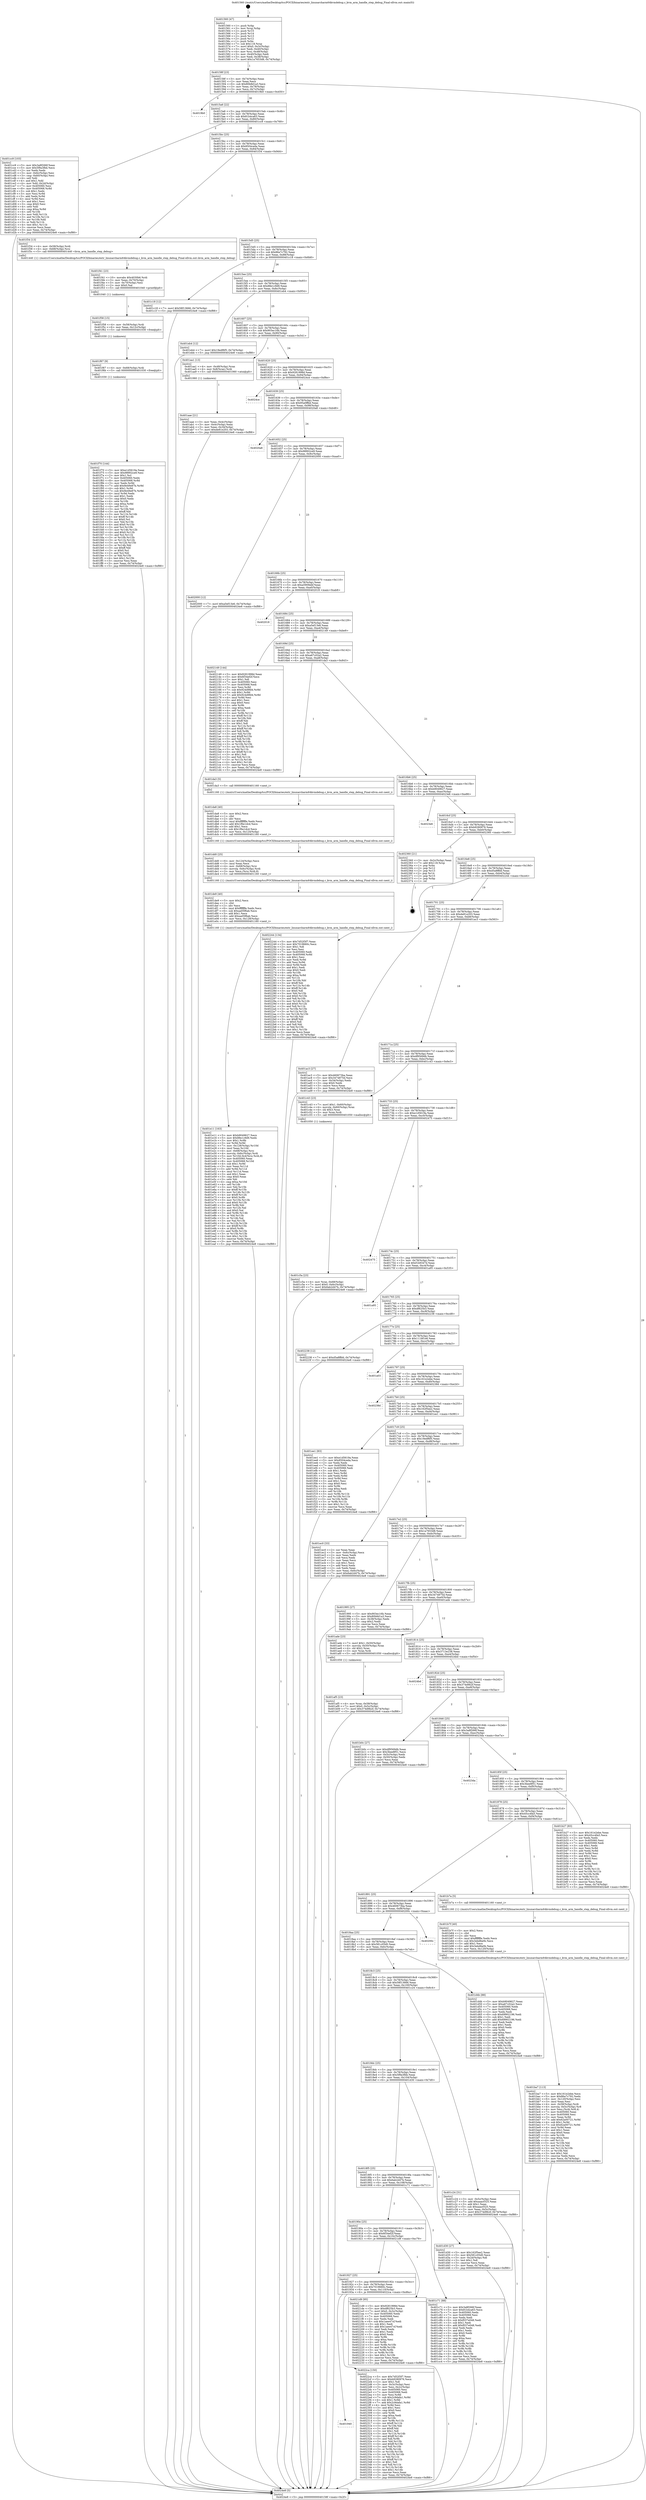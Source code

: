 digraph "0x401560" {
  label = "0x401560 (/mnt/c/Users/mathe/Desktop/tcc/POCII/binaries/extr_linuxarcharm64kvmdebug.c_kvm_arm_handle_step_debug_Final-ollvm.out::main(0))"
  labelloc = "t"
  node[shape=record]

  Entry [label="",width=0.3,height=0.3,shape=circle,fillcolor=black,style=filled]
  "0x40158f" [label="{
     0x40158f [23]\l
     | [instrs]\l
     &nbsp;&nbsp;0x40158f \<+3\>: mov -0x74(%rbp),%eax\l
     &nbsp;&nbsp;0x401592 \<+2\>: mov %eax,%ecx\l
     &nbsp;&nbsp;0x401594 \<+6\>: sub $0x80b8d1a3,%ecx\l
     &nbsp;&nbsp;0x40159a \<+3\>: mov %eax,-0x78(%rbp)\l
     &nbsp;&nbsp;0x40159d \<+3\>: mov %ecx,-0x7c(%rbp)\l
     &nbsp;&nbsp;0x4015a0 \<+6\>: je 00000000004019b0 \<main+0x450\>\l
  }"]
  "0x4019b0" [label="{
     0x4019b0\l
  }", style=dashed]
  "0x4015a6" [label="{
     0x4015a6 [22]\l
     | [instrs]\l
     &nbsp;&nbsp;0x4015a6 \<+5\>: jmp 00000000004015ab \<main+0x4b\>\l
     &nbsp;&nbsp;0x4015ab \<+3\>: mov -0x78(%rbp),%eax\l
     &nbsp;&nbsp;0x4015ae \<+5\>: sub $0x81b4ca63,%eax\l
     &nbsp;&nbsp;0x4015b3 \<+3\>: mov %eax,-0x80(%rbp)\l
     &nbsp;&nbsp;0x4015b6 \<+6\>: je 0000000000401cc9 \<main+0x769\>\l
  }"]
  Exit [label="",width=0.3,height=0.3,shape=circle,fillcolor=black,style=filled,peripheries=2]
  "0x401cc9" [label="{
     0x401cc9 [103]\l
     | [instrs]\l
     &nbsp;&nbsp;0x401cc9 \<+5\>: mov $0x3a8f266f,%eax\l
     &nbsp;&nbsp;0x401cce \<+5\>: mov $0x5f9a3fbb,%ecx\l
     &nbsp;&nbsp;0x401cd3 \<+2\>: xor %edx,%edx\l
     &nbsp;&nbsp;0x401cd5 \<+3\>: mov -0x6c(%rbp),%esi\l
     &nbsp;&nbsp;0x401cd8 \<+3\>: cmp -0x60(%rbp),%esi\l
     &nbsp;&nbsp;0x401cdb \<+4\>: setl %dil\l
     &nbsp;&nbsp;0x401cdf \<+4\>: and $0x1,%dil\l
     &nbsp;&nbsp;0x401ce3 \<+4\>: mov %dil,-0x2d(%rbp)\l
     &nbsp;&nbsp;0x401ce7 \<+7\>: mov 0x405060,%esi\l
     &nbsp;&nbsp;0x401cee \<+8\>: mov 0x405068,%r8d\l
     &nbsp;&nbsp;0x401cf6 \<+3\>: sub $0x1,%edx\l
     &nbsp;&nbsp;0x401cf9 \<+3\>: mov %esi,%r9d\l
     &nbsp;&nbsp;0x401cfc \<+3\>: add %edx,%r9d\l
     &nbsp;&nbsp;0x401cff \<+4\>: imul %r9d,%esi\l
     &nbsp;&nbsp;0x401d03 \<+3\>: and $0x1,%esi\l
     &nbsp;&nbsp;0x401d06 \<+3\>: cmp $0x0,%esi\l
     &nbsp;&nbsp;0x401d09 \<+4\>: sete %dil\l
     &nbsp;&nbsp;0x401d0d \<+4\>: cmp $0xa,%r8d\l
     &nbsp;&nbsp;0x401d11 \<+4\>: setl %r10b\l
     &nbsp;&nbsp;0x401d15 \<+3\>: mov %dil,%r11b\l
     &nbsp;&nbsp;0x401d18 \<+3\>: and %r10b,%r11b\l
     &nbsp;&nbsp;0x401d1b \<+3\>: xor %r10b,%dil\l
     &nbsp;&nbsp;0x401d1e \<+3\>: or %dil,%r11b\l
     &nbsp;&nbsp;0x401d21 \<+4\>: test $0x1,%r11b\l
     &nbsp;&nbsp;0x401d25 \<+3\>: cmovne %ecx,%eax\l
     &nbsp;&nbsp;0x401d28 \<+3\>: mov %eax,-0x74(%rbp)\l
     &nbsp;&nbsp;0x401d2b \<+5\>: jmp 00000000004024e8 \<main+0xf88\>\l
  }"]
  "0x4015bc" [label="{
     0x4015bc [25]\l
     | [instrs]\l
     &nbsp;&nbsp;0x4015bc \<+5\>: jmp 00000000004015c1 \<main+0x61\>\l
     &nbsp;&nbsp;0x4015c1 \<+3\>: mov -0x78(%rbp),%eax\l
     &nbsp;&nbsp;0x4015c4 \<+5\>: sub $0x8504ceda,%eax\l
     &nbsp;&nbsp;0x4015c9 \<+6\>: mov %eax,-0x84(%rbp)\l
     &nbsp;&nbsp;0x4015cf \<+6\>: je 0000000000401f34 \<main+0x9d4\>\l
  }"]
  "0x401940" [label="{
     0x401940\l
  }", style=dashed]
  "0x401f34" [label="{
     0x401f34 [13]\l
     | [instrs]\l
     &nbsp;&nbsp;0x401f34 \<+4\>: mov -0x58(%rbp),%rdi\l
     &nbsp;&nbsp;0x401f38 \<+4\>: mov -0x68(%rbp),%rsi\l
     &nbsp;&nbsp;0x401f3c \<+5\>: call 0000000000401440 \<kvm_arm_handle_step_debug\>\l
     | [calls]\l
     &nbsp;&nbsp;0x401440 \{1\} (/mnt/c/Users/mathe/Desktop/tcc/POCII/binaries/extr_linuxarcharm64kvmdebug.c_kvm_arm_handle_step_debug_Final-ollvm.out::kvm_arm_handle_step_debug)\l
  }"]
  "0x4015d5" [label="{
     0x4015d5 [25]\l
     | [instrs]\l
     &nbsp;&nbsp;0x4015d5 \<+5\>: jmp 00000000004015da \<main+0x7a\>\l
     &nbsp;&nbsp;0x4015da \<+3\>: mov -0x78(%rbp),%eax\l
     &nbsp;&nbsp;0x4015dd \<+5\>: sub $0x86a7c792,%eax\l
     &nbsp;&nbsp;0x4015e2 \<+6\>: mov %eax,-0x88(%rbp)\l
     &nbsp;&nbsp;0x4015e8 \<+6\>: je 0000000000401c18 \<main+0x6b8\>\l
  }"]
  "0x4022ca" [label="{
     0x4022ca [150]\l
     | [instrs]\l
     &nbsp;&nbsp;0x4022ca \<+5\>: mov $0x7d52f3f7,%eax\l
     &nbsp;&nbsp;0x4022cf \<+5\>: mov $0xb9280976,%ecx\l
     &nbsp;&nbsp;0x4022d4 \<+2\>: mov $0x1,%dl\l
     &nbsp;&nbsp;0x4022d6 \<+3\>: mov -0x3c(%rbp),%esi\l
     &nbsp;&nbsp;0x4022d9 \<+3\>: mov %esi,-0x2c(%rbp)\l
     &nbsp;&nbsp;0x4022dc \<+7\>: mov 0x405060,%esi\l
     &nbsp;&nbsp;0x4022e3 \<+7\>: mov 0x405068,%edi\l
     &nbsp;&nbsp;0x4022ea \<+3\>: mov %esi,%r8d\l
     &nbsp;&nbsp;0x4022ed \<+7\>: sub $0x2c9dafa1,%r8d\l
     &nbsp;&nbsp;0x4022f4 \<+4\>: sub $0x1,%r8d\l
     &nbsp;&nbsp;0x4022f8 \<+7\>: add $0x2c9dafa1,%r8d\l
     &nbsp;&nbsp;0x4022ff \<+4\>: imul %r8d,%esi\l
     &nbsp;&nbsp;0x402303 \<+3\>: and $0x1,%esi\l
     &nbsp;&nbsp;0x402306 \<+3\>: cmp $0x0,%esi\l
     &nbsp;&nbsp;0x402309 \<+4\>: sete %r9b\l
     &nbsp;&nbsp;0x40230d \<+3\>: cmp $0xa,%edi\l
     &nbsp;&nbsp;0x402310 \<+4\>: setl %r10b\l
     &nbsp;&nbsp;0x402314 \<+3\>: mov %r9b,%r11b\l
     &nbsp;&nbsp;0x402317 \<+4\>: xor $0xff,%r11b\l
     &nbsp;&nbsp;0x40231b \<+3\>: mov %r10b,%bl\l
     &nbsp;&nbsp;0x40231e \<+3\>: xor $0xff,%bl\l
     &nbsp;&nbsp;0x402321 \<+3\>: xor $0x1,%dl\l
     &nbsp;&nbsp;0x402324 \<+3\>: mov %r11b,%r14b\l
     &nbsp;&nbsp;0x402327 \<+4\>: and $0xff,%r14b\l
     &nbsp;&nbsp;0x40232b \<+3\>: and %dl,%r9b\l
     &nbsp;&nbsp;0x40232e \<+3\>: mov %bl,%r15b\l
     &nbsp;&nbsp;0x402331 \<+4\>: and $0xff,%r15b\l
     &nbsp;&nbsp;0x402335 \<+3\>: and %dl,%r10b\l
     &nbsp;&nbsp;0x402338 \<+3\>: or %r9b,%r14b\l
     &nbsp;&nbsp;0x40233b \<+3\>: or %r10b,%r15b\l
     &nbsp;&nbsp;0x40233e \<+3\>: xor %r15b,%r14b\l
     &nbsp;&nbsp;0x402341 \<+3\>: or %bl,%r11b\l
     &nbsp;&nbsp;0x402344 \<+4\>: xor $0xff,%r11b\l
     &nbsp;&nbsp;0x402348 \<+3\>: or $0x1,%dl\l
     &nbsp;&nbsp;0x40234b \<+3\>: and %dl,%r11b\l
     &nbsp;&nbsp;0x40234e \<+3\>: or %r11b,%r14b\l
     &nbsp;&nbsp;0x402351 \<+4\>: test $0x1,%r14b\l
     &nbsp;&nbsp;0x402355 \<+3\>: cmovne %ecx,%eax\l
     &nbsp;&nbsp;0x402358 \<+3\>: mov %eax,-0x74(%rbp)\l
     &nbsp;&nbsp;0x40235b \<+5\>: jmp 00000000004024e8 \<main+0xf88\>\l
  }"]
  "0x401c18" [label="{
     0x401c18 [12]\l
     | [instrs]\l
     &nbsp;&nbsp;0x401c18 \<+7\>: movl $0x58f13666,-0x74(%rbp)\l
     &nbsp;&nbsp;0x401c1f \<+5\>: jmp 00000000004024e8 \<main+0xf88\>\l
  }"]
  "0x4015ee" [label="{
     0x4015ee [25]\l
     | [instrs]\l
     &nbsp;&nbsp;0x4015ee \<+5\>: jmp 00000000004015f3 \<main+0x93\>\l
     &nbsp;&nbsp;0x4015f3 \<+3\>: mov -0x78(%rbp),%eax\l
     &nbsp;&nbsp;0x4015f6 \<+5\>: sub $0x88e1c9d9,%eax\l
     &nbsp;&nbsp;0x4015fb \<+6\>: mov %eax,-0x8c(%rbp)\l
     &nbsp;&nbsp;0x401601 \<+6\>: je 0000000000401eb4 \<main+0x954\>\l
  }"]
  "0x401927" [label="{
     0x401927 [25]\l
     | [instrs]\l
     &nbsp;&nbsp;0x401927 \<+5\>: jmp 000000000040192c \<main+0x3cc\>\l
     &nbsp;&nbsp;0x40192c \<+3\>: mov -0x78(%rbp),%eax\l
     &nbsp;&nbsp;0x40192f \<+5\>: sub $0x7019660c,%eax\l
     &nbsp;&nbsp;0x401934 \<+6\>: mov %eax,-0x110(%rbp)\l
     &nbsp;&nbsp;0x40193a \<+6\>: je 00000000004022ca \<main+0xd6a\>\l
  }"]
  "0x401eb4" [label="{
     0x401eb4 [12]\l
     | [instrs]\l
     &nbsp;&nbsp;0x401eb4 \<+7\>: movl $0x19edf6f5,-0x74(%rbp)\l
     &nbsp;&nbsp;0x401ebb \<+5\>: jmp 00000000004024e8 \<main+0xf88\>\l
  }"]
  "0x401607" [label="{
     0x401607 [25]\l
     | [instrs]\l
     &nbsp;&nbsp;0x401607 \<+5\>: jmp 000000000040160c \<main+0xac\>\l
     &nbsp;&nbsp;0x40160c \<+3\>: mov -0x78(%rbp),%eax\l
     &nbsp;&nbsp;0x40160f \<+5\>: sub $0x903ec16b,%eax\l
     &nbsp;&nbsp;0x401614 \<+6\>: mov %eax,-0x90(%rbp)\l
     &nbsp;&nbsp;0x40161a \<+6\>: je 0000000000401aa1 \<main+0x541\>\l
  }"]
  "0x4021d9" [label="{
     0x4021d9 [95]\l
     | [instrs]\l
     &nbsp;&nbsp;0x4021d9 \<+5\>: mov $0x9281998d,%eax\l
     &nbsp;&nbsp;0x4021de \<+5\>: mov $0xdf625b3,%ecx\l
     &nbsp;&nbsp;0x4021e3 \<+7\>: movl $0x0,-0x3c(%rbp)\l
     &nbsp;&nbsp;0x4021ea \<+7\>: mov 0x405060,%edx\l
     &nbsp;&nbsp;0x4021f1 \<+7\>: mov 0x405068,%esi\l
     &nbsp;&nbsp;0x4021f8 \<+2\>: mov %edx,%edi\l
     &nbsp;&nbsp;0x4021fa \<+6\>: sub $0x1aee47cf,%edi\l
     &nbsp;&nbsp;0x402200 \<+3\>: sub $0x1,%edi\l
     &nbsp;&nbsp;0x402203 \<+6\>: add $0x1aee47cf,%edi\l
     &nbsp;&nbsp;0x402209 \<+3\>: imul %edi,%edx\l
     &nbsp;&nbsp;0x40220c \<+3\>: and $0x1,%edx\l
     &nbsp;&nbsp;0x40220f \<+3\>: cmp $0x0,%edx\l
     &nbsp;&nbsp;0x402212 \<+4\>: sete %r8b\l
     &nbsp;&nbsp;0x402216 \<+3\>: cmp $0xa,%esi\l
     &nbsp;&nbsp;0x402219 \<+4\>: setl %r9b\l
     &nbsp;&nbsp;0x40221d \<+3\>: mov %r8b,%r10b\l
     &nbsp;&nbsp;0x402220 \<+3\>: and %r9b,%r10b\l
     &nbsp;&nbsp;0x402223 \<+3\>: xor %r9b,%r8b\l
     &nbsp;&nbsp;0x402226 \<+3\>: or %r8b,%r10b\l
     &nbsp;&nbsp;0x402229 \<+4\>: test $0x1,%r10b\l
     &nbsp;&nbsp;0x40222d \<+3\>: cmovne %ecx,%eax\l
     &nbsp;&nbsp;0x402230 \<+3\>: mov %eax,-0x74(%rbp)\l
     &nbsp;&nbsp;0x402233 \<+5\>: jmp 00000000004024e8 \<main+0xf88\>\l
  }"]
  "0x401aa1" [label="{
     0x401aa1 [13]\l
     | [instrs]\l
     &nbsp;&nbsp;0x401aa1 \<+4\>: mov -0x48(%rbp),%rax\l
     &nbsp;&nbsp;0x401aa5 \<+4\>: mov 0x8(%rax),%rdi\l
     &nbsp;&nbsp;0x401aa9 \<+5\>: call 0000000000401060 \<atoi@plt\>\l
     | [calls]\l
     &nbsp;&nbsp;0x401060 \{1\} (unknown)\l
  }"]
  "0x401620" [label="{
     0x401620 [25]\l
     | [instrs]\l
     &nbsp;&nbsp;0x401620 \<+5\>: jmp 0000000000401625 \<main+0xc5\>\l
     &nbsp;&nbsp;0x401625 \<+3\>: mov -0x78(%rbp),%eax\l
     &nbsp;&nbsp;0x401628 \<+5\>: sub $0x9281998d,%eax\l
     &nbsp;&nbsp;0x40162d \<+6\>: mov %eax,-0x94(%rbp)\l
     &nbsp;&nbsp;0x401633 \<+6\>: je 00000000004024ce \<main+0xf6e\>\l
  }"]
  "0x401f70" [label="{
     0x401f70 [144]\l
     | [instrs]\l
     &nbsp;&nbsp;0x401f70 \<+5\>: mov $0xe1d5619a,%eax\l
     &nbsp;&nbsp;0x401f75 \<+5\>: mov $0x98902ce9,%esi\l
     &nbsp;&nbsp;0x401f7a \<+2\>: mov $0x1,%cl\l
     &nbsp;&nbsp;0x401f7c \<+7\>: mov 0x405060,%edx\l
     &nbsp;&nbsp;0x401f83 \<+8\>: mov 0x405068,%r8d\l
     &nbsp;&nbsp;0x401f8b \<+3\>: mov %edx,%r9d\l
     &nbsp;&nbsp;0x401f8e \<+7\>: add $0x9e49e87b,%r9d\l
     &nbsp;&nbsp;0x401f95 \<+4\>: sub $0x1,%r9d\l
     &nbsp;&nbsp;0x401f99 \<+7\>: sub $0x9e49e87b,%r9d\l
     &nbsp;&nbsp;0x401fa0 \<+4\>: imul %r9d,%edx\l
     &nbsp;&nbsp;0x401fa4 \<+3\>: and $0x1,%edx\l
     &nbsp;&nbsp;0x401fa7 \<+3\>: cmp $0x0,%edx\l
     &nbsp;&nbsp;0x401faa \<+4\>: sete %r10b\l
     &nbsp;&nbsp;0x401fae \<+4\>: cmp $0xa,%r8d\l
     &nbsp;&nbsp;0x401fb2 \<+4\>: setl %r11b\l
     &nbsp;&nbsp;0x401fb6 \<+3\>: mov %r10b,%bl\l
     &nbsp;&nbsp;0x401fb9 \<+3\>: xor $0xff,%bl\l
     &nbsp;&nbsp;0x401fbc \<+3\>: mov %r11b,%r14b\l
     &nbsp;&nbsp;0x401fbf \<+4\>: xor $0xff,%r14b\l
     &nbsp;&nbsp;0x401fc3 \<+3\>: xor $0x0,%cl\l
     &nbsp;&nbsp;0x401fc6 \<+3\>: mov %bl,%r15b\l
     &nbsp;&nbsp;0x401fc9 \<+4\>: and $0x0,%r15b\l
     &nbsp;&nbsp;0x401fcd \<+3\>: and %cl,%r10b\l
     &nbsp;&nbsp;0x401fd0 \<+3\>: mov %r14b,%r12b\l
     &nbsp;&nbsp;0x401fd3 \<+4\>: and $0x0,%r12b\l
     &nbsp;&nbsp;0x401fd7 \<+3\>: and %cl,%r11b\l
     &nbsp;&nbsp;0x401fda \<+3\>: or %r10b,%r15b\l
     &nbsp;&nbsp;0x401fdd \<+3\>: or %r11b,%r12b\l
     &nbsp;&nbsp;0x401fe0 \<+3\>: xor %r12b,%r15b\l
     &nbsp;&nbsp;0x401fe3 \<+3\>: or %r14b,%bl\l
     &nbsp;&nbsp;0x401fe6 \<+3\>: xor $0xff,%bl\l
     &nbsp;&nbsp;0x401fe9 \<+3\>: or $0x0,%cl\l
     &nbsp;&nbsp;0x401fec \<+2\>: and %cl,%bl\l
     &nbsp;&nbsp;0x401fee \<+3\>: or %bl,%r15b\l
     &nbsp;&nbsp;0x401ff1 \<+4\>: test $0x1,%r15b\l
     &nbsp;&nbsp;0x401ff5 \<+3\>: cmovne %esi,%eax\l
     &nbsp;&nbsp;0x401ff8 \<+3\>: mov %eax,-0x74(%rbp)\l
     &nbsp;&nbsp;0x401ffb \<+5\>: jmp 00000000004024e8 \<main+0xf88\>\l
  }"]
  "0x4024ce" [label="{
     0x4024ce\l
  }", style=dashed]
  "0x401639" [label="{
     0x401639 [25]\l
     | [instrs]\l
     &nbsp;&nbsp;0x401639 \<+5\>: jmp 000000000040163e \<main+0xde\>\l
     &nbsp;&nbsp;0x40163e \<+3\>: mov -0x78(%rbp),%eax\l
     &nbsp;&nbsp;0x401641 \<+5\>: sub $0x95a0ffbd,%eax\l
     &nbsp;&nbsp;0x401646 \<+6\>: mov %eax,-0x98(%rbp)\l
     &nbsp;&nbsp;0x40164c \<+6\>: je 00000000004020a8 \<main+0xb48\>\l
  }"]
  "0x401f67" [label="{
     0x401f67 [9]\l
     | [instrs]\l
     &nbsp;&nbsp;0x401f67 \<+4\>: mov -0x68(%rbp),%rdi\l
     &nbsp;&nbsp;0x401f6b \<+5\>: call 0000000000401030 \<free@plt\>\l
     | [calls]\l
     &nbsp;&nbsp;0x401030 \{1\} (unknown)\l
  }"]
  "0x4020a8" [label="{
     0x4020a8\l
  }", style=dashed]
  "0x401652" [label="{
     0x401652 [25]\l
     | [instrs]\l
     &nbsp;&nbsp;0x401652 \<+5\>: jmp 0000000000401657 \<main+0xf7\>\l
     &nbsp;&nbsp;0x401657 \<+3\>: mov -0x78(%rbp),%eax\l
     &nbsp;&nbsp;0x40165a \<+5\>: sub $0x98902ce9,%eax\l
     &nbsp;&nbsp;0x40165f \<+6\>: mov %eax,-0x9c(%rbp)\l
     &nbsp;&nbsp;0x401665 \<+6\>: je 0000000000402000 \<main+0xaa0\>\l
  }"]
  "0x401f58" [label="{
     0x401f58 [15]\l
     | [instrs]\l
     &nbsp;&nbsp;0x401f58 \<+4\>: mov -0x58(%rbp),%rdi\l
     &nbsp;&nbsp;0x401f5c \<+6\>: mov %eax,-0x12c(%rbp)\l
     &nbsp;&nbsp;0x401f62 \<+5\>: call 0000000000401030 \<free@plt\>\l
     | [calls]\l
     &nbsp;&nbsp;0x401030 \{1\} (unknown)\l
  }"]
  "0x402000" [label="{
     0x402000 [12]\l
     | [instrs]\l
     &nbsp;&nbsp;0x402000 \<+7\>: movl $0xa5ef13e6,-0x74(%rbp)\l
     &nbsp;&nbsp;0x402007 \<+5\>: jmp 00000000004024e8 \<main+0xf88\>\l
  }"]
  "0x40166b" [label="{
     0x40166b [25]\l
     | [instrs]\l
     &nbsp;&nbsp;0x40166b \<+5\>: jmp 0000000000401670 \<main+0x110\>\l
     &nbsp;&nbsp;0x401670 \<+3\>: mov -0x78(%rbp),%eax\l
     &nbsp;&nbsp;0x401673 \<+5\>: sub $0xa5909ebf,%eax\l
     &nbsp;&nbsp;0x401678 \<+6\>: mov %eax,-0xa0(%rbp)\l
     &nbsp;&nbsp;0x40167e \<+6\>: je 0000000000402018 \<main+0xab8\>\l
  }"]
  "0x401f41" [label="{
     0x401f41 [23]\l
     | [instrs]\l
     &nbsp;&nbsp;0x401f41 \<+10\>: movabs $0x4030b6,%rdi\l
     &nbsp;&nbsp;0x401f4b \<+3\>: mov %eax,-0x70(%rbp)\l
     &nbsp;&nbsp;0x401f4e \<+3\>: mov -0x70(%rbp),%esi\l
     &nbsp;&nbsp;0x401f51 \<+2\>: mov $0x0,%al\l
     &nbsp;&nbsp;0x401f53 \<+5\>: call 0000000000401040 \<printf@plt\>\l
     | [calls]\l
     &nbsp;&nbsp;0x401040 \{1\} (unknown)\l
  }"]
  "0x402018" [label="{
     0x402018\l
  }", style=dashed]
  "0x401684" [label="{
     0x401684 [25]\l
     | [instrs]\l
     &nbsp;&nbsp;0x401684 \<+5\>: jmp 0000000000401689 \<main+0x129\>\l
     &nbsp;&nbsp;0x401689 \<+3\>: mov -0x78(%rbp),%eax\l
     &nbsp;&nbsp;0x40168c \<+5\>: sub $0xa5ef13e6,%eax\l
     &nbsp;&nbsp;0x401691 \<+6\>: mov %eax,-0xa4(%rbp)\l
     &nbsp;&nbsp;0x401697 \<+6\>: je 0000000000402149 \<main+0xbe9\>\l
  }"]
  "0x401e11" [label="{
     0x401e11 [163]\l
     | [instrs]\l
     &nbsp;&nbsp;0x401e11 \<+5\>: mov $0xb9049627,%ecx\l
     &nbsp;&nbsp;0x401e16 \<+5\>: mov $0x88e1c9d9,%edx\l
     &nbsp;&nbsp;0x401e1b \<+3\>: mov $0x1,%r8b\l
     &nbsp;&nbsp;0x401e1e \<+3\>: xor %r9d,%r9d\l
     &nbsp;&nbsp;0x401e21 \<+7\>: mov -0x128(%rbp),%r10d\l
     &nbsp;&nbsp;0x401e28 \<+4\>: imul %eax,%r10d\l
     &nbsp;&nbsp;0x401e2c \<+4\>: mov -0x68(%rbp),%rsi\l
     &nbsp;&nbsp;0x401e30 \<+4\>: movslq -0x6c(%rbp),%rdi\l
     &nbsp;&nbsp;0x401e34 \<+5\>: mov %r10d,0x4(%rsi,%rdi,8)\l
     &nbsp;&nbsp;0x401e39 \<+7\>: mov 0x405060,%eax\l
     &nbsp;&nbsp;0x401e40 \<+8\>: mov 0x405068,%r10d\l
     &nbsp;&nbsp;0x401e48 \<+4\>: sub $0x1,%r9d\l
     &nbsp;&nbsp;0x401e4c \<+3\>: mov %eax,%r11d\l
     &nbsp;&nbsp;0x401e4f \<+3\>: add %r9d,%r11d\l
     &nbsp;&nbsp;0x401e52 \<+4\>: imul %r11d,%eax\l
     &nbsp;&nbsp;0x401e56 \<+3\>: and $0x1,%eax\l
     &nbsp;&nbsp;0x401e59 \<+3\>: cmp $0x0,%eax\l
     &nbsp;&nbsp;0x401e5c \<+3\>: sete %bl\l
     &nbsp;&nbsp;0x401e5f \<+4\>: cmp $0xa,%r10d\l
     &nbsp;&nbsp;0x401e63 \<+4\>: setl %r14b\l
     &nbsp;&nbsp;0x401e67 \<+3\>: mov %bl,%r15b\l
     &nbsp;&nbsp;0x401e6a \<+4\>: xor $0xff,%r15b\l
     &nbsp;&nbsp;0x401e6e \<+3\>: mov %r14b,%r12b\l
     &nbsp;&nbsp;0x401e71 \<+4\>: xor $0xff,%r12b\l
     &nbsp;&nbsp;0x401e75 \<+4\>: xor $0x0,%r8b\l
     &nbsp;&nbsp;0x401e79 \<+3\>: mov %r15b,%r13b\l
     &nbsp;&nbsp;0x401e7c \<+4\>: and $0x0,%r13b\l
     &nbsp;&nbsp;0x401e80 \<+3\>: and %r8b,%bl\l
     &nbsp;&nbsp;0x401e83 \<+3\>: mov %r12b,%al\l
     &nbsp;&nbsp;0x401e86 \<+2\>: and $0x0,%al\l
     &nbsp;&nbsp;0x401e88 \<+3\>: and %r8b,%r14b\l
     &nbsp;&nbsp;0x401e8b \<+3\>: or %bl,%r13b\l
     &nbsp;&nbsp;0x401e8e \<+3\>: or %r14b,%al\l
     &nbsp;&nbsp;0x401e91 \<+3\>: xor %al,%r13b\l
     &nbsp;&nbsp;0x401e94 \<+3\>: or %r12b,%r15b\l
     &nbsp;&nbsp;0x401e97 \<+4\>: xor $0xff,%r15b\l
     &nbsp;&nbsp;0x401e9b \<+4\>: or $0x0,%r8b\l
     &nbsp;&nbsp;0x401e9f \<+3\>: and %r8b,%r15b\l
     &nbsp;&nbsp;0x401ea2 \<+3\>: or %r15b,%r13b\l
     &nbsp;&nbsp;0x401ea5 \<+4\>: test $0x1,%r13b\l
     &nbsp;&nbsp;0x401ea9 \<+3\>: cmovne %edx,%ecx\l
     &nbsp;&nbsp;0x401eac \<+3\>: mov %ecx,-0x74(%rbp)\l
     &nbsp;&nbsp;0x401eaf \<+5\>: jmp 00000000004024e8 \<main+0xf88\>\l
  }"]
  "0x402149" [label="{
     0x402149 [144]\l
     | [instrs]\l
     &nbsp;&nbsp;0x402149 \<+5\>: mov $0x9281998d,%eax\l
     &nbsp;&nbsp;0x40214e \<+5\>: mov $0x6f34ef2f,%ecx\l
     &nbsp;&nbsp;0x402153 \<+2\>: mov $0x1,%dl\l
     &nbsp;&nbsp;0x402155 \<+7\>: mov 0x405060,%esi\l
     &nbsp;&nbsp;0x40215c \<+7\>: mov 0x405068,%edi\l
     &nbsp;&nbsp;0x402163 \<+3\>: mov %esi,%r8d\l
     &nbsp;&nbsp;0x402166 \<+7\>: sub $0x924d9fd4,%r8d\l
     &nbsp;&nbsp;0x40216d \<+4\>: sub $0x1,%r8d\l
     &nbsp;&nbsp;0x402171 \<+7\>: add $0x924d9fd4,%r8d\l
     &nbsp;&nbsp;0x402178 \<+4\>: imul %r8d,%esi\l
     &nbsp;&nbsp;0x40217c \<+3\>: and $0x1,%esi\l
     &nbsp;&nbsp;0x40217f \<+3\>: cmp $0x0,%esi\l
     &nbsp;&nbsp;0x402182 \<+4\>: sete %r9b\l
     &nbsp;&nbsp;0x402186 \<+3\>: cmp $0xa,%edi\l
     &nbsp;&nbsp;0x402189 \<+4\>: setl %r10b\l
     &nbsp;&nbsp;0x40218d \<+3\>: mov %r9b,%r11b\l
     &nbsp;&nbsp;0x402190 \<+4\>: xor $0xff,%r11b\l
     &nbsp;&nbsp;0x402194 \<+3\>: mov %r10b,%bl\l
     &nbsp;&nbsp;0x402197 \<+3\>: xor $0xff,%bl\l
     &nbsp;&nbsp;0x40219a \<+3\>: xor $0x1,%dl\l
     &nbsp;&nbsp;0x40219d \<+3\>: mov %r11b,%r14b\l
     &nbsp;&nbsp;0x4021a0 \<+4\>: and $0xff,%r14b\l
     &nbsp;&nbsp;0x4021a4 \<+3\>: and %dl,%r9b\l
     &nbsp;&nbsp;0x4021a7 \<+3\>: mov %bl,%r15b\l
     &nbsp;&nbsp;0x4021aa \<+4\>: and $0xff,%r15b\l
     &nbsp;&nbsp;0x4021ae \<+3\>: and %dl,%r10b\l
     &nbsp;&nbsp;0x4021b1 \<+3\>: or %r9b,%r14b\l
     &nbsp;&nbsp;0x4021b4 \<+3\>: or %r10b,%r15b\l
     &nbsp;&nbsp;0x4021b7 \<+3\>: xor %r15b,%r14b\l
     &nbsp;&nbsp;0x4021ba \<+3\>: or %bl,%r11b\l
     &nbsp;&nbsp;0x4021bd \<+4\>: xor $0xff,%r11b\l
     &nbsp;&nbsp;0x4021c1 \<+3\>: or $0x1,%dl\l
     &nbsp;&nbsp;0x4021c4 \<+3\>: and %dl,%r11b\l
     &nbsp;&nbsp;0x4021c7 \<+3\>: or %r11b,%r14b\l
     &nbsp;&nbsp;0x4021ca \<+4\>: test $0x1,%r14b\l
     &nbsp;&nbsp;0x4021ce \<+3\>: cmovne %ecx,%eax\l
     &nbsp;&nbsp;0x4021d1 \<+3\>: mov %eax,-0x74(%rbp)\l
     &nbsp;&nbsp;0x4021d4 \<+5\>: jmp 00000000004024e8 \<main+0xf88\>\l
  }"]
  "0x40169d" [label="{
     0x40169d [25]\l
     | [instrs]\l
     &nbsp;&nbsp;0x40169d \<+5\>: jmp 00000000004016a2 \<main+0x142\>\l
     &nbsp;&nbsp;0x4016a2 \<+3\>: mov -0x78(%rbp),%eax\l
     &nbsp;&nbsp;0x4016a5 \<+5\>: sub $0xa67c02a2,%eax\l
     &nbsp;&nbsp;0x4016aa \<+6\>: mov %eax,-0xa8(%rbp)\l
     &nbsp;&nbsp;0x4016b0 \<+6\>: je 0000000000401da3 \<main+0x843\>\l
  }"]
  "0x401de9" [label="{
     0x401de9 [40]\l
     | [instrs]\l
     &nbsp;&nbsp;0x401de9 \<+5\>: mov $0x2,%ecx\l
     &nbsp;&nbsp;0x401dee \<+1\>: cltd\l
     &nbsp;&nbsp;0x401def \<+2\>: idiv %ecx\l
     &nbsp;&nbsp;0x401df1 \<+6\>: imul $0xfffffffe,%edx,%ecx\l
     &nbsp;&nbsp;0x401df7 \<+6\>: sub $0xaa05f6ab,%ecx\l
     &nbsp;&nbsp;0x401dfd \<+3\>: add $0x1,%ecx\l
     &nbsp;&nbsp;0x401e00 \<+6\>: add $0xaa05f6ab,%ecx\l
     &nbsp;&nbsp;0x401e06 \<+6\>: mov %ecx,-0x128(%rbp)\l
     &nbsp;&nbsp;0x401e0c \<+5\>: call 0000000000401160 \<next_i\>\l
     | [calls]\l
     &nbsp;&nbsp;0x401160 \{1\} (/mnt/c/Users/mathe/Desktop/tcc/POCII/binaries/extr_linuxarcharm64kvmdebug.c_kvm_arm_handle_step_debug_Final-ollvm.out::next_i)\l
  }"]
  "0x401da3" [label="{
     0x401da3 [5]\l
     | [instrs]\l
     &nbsp;&nbsp;0x401da3 \<+5\>: call 0000000000401160 \<next_i\>\l
     | [calls]\l
     &nbsp;&nbsp;0x401160 \{1\} (/mnt/c/Users/mathe/Desktop/tcc/POCII/binaries/extr_linuxarcharm64kvmdebug.c_kvm_arm_handle_step_debug_Final-ollvm.out::next_i)\l
  }"]
  "0x4016b6" [label="{
     0x4016b6 [25]\l
     | [instrs]\l
     &nbsp;&nbsp;0x4016b6 \<+5\>: jmp 00000000004016bb \<main+0x15b\>\l
     &nbsp;&nbsp;0x4016bb \<+3\>: mov -0x78(%rbp),%eax\l
     &nbsp;&nbsp;0x4016be \<+5\>: sub $0xb9049627,%eax\l
     &nbsp;&nbsp;0x4016c3 \<+6\>: mov %eax,-0xac(%rbp)\l
     &nbsp;&nbsp;0x4016c9 \<+6\>: je 00000000004023e6 \<main+0xe86\>\l
  }"]
  "0x401dd0" [label="{
     0x401dd0 [25]\l
     | [instrs]\l
     &nbsp;&nbsp;0x401dd0 \<+6\>: mov -0x124(%rbp),%ecx\l
     &nbsp;&nbsp;0x401dd6 \<+3\>: imul %eax,%ecx\l
     &nbsp;&nbsp;0x401dd9 \<+4\>: mov -0x68(%rbp),%rsi\l
     &nbsp;&nbsp;0x401ddd \<+4\>: movslq -0x6c(%rbp),%rdi\l
     &nbsp;&nbsp;0x401de1 \<+3\>: mov %ecx,(%rsi,%rdi,8)\l
     &nbsp;&nbsp;0x401de4 \<+5\>: call 0000000000401160 \<next_i\>\l
     | [calls]\l
     &nbsp;&nbsp;0x401160 \{1\} (/mnt/c/Users/mathe/Desktop/tcc/POCII/binaries/extr_linuxarcharm64kvmdebug.c_kvm_arm_handle_step_debug_Final-ollvm.out::next_i)\l
  }"]
  "0x4023e6" [label="{
     0x4023e6\l
  }", style=dashed]
  "0x4016cf" [label="{
     0x4016cf [25]\l
     | [instrs]\l
     &nbsp;&nbsp;0x4016cf \<+5\>: jmp 00000000004016d4 \<main+0x174\>\l
     &nbsp;&nbsp;0x4016d4 \<+3\>: mov -0x78(%rbp),%eax\l
     &nbsp;&nbsp;0x4016d7 \<+5\>: sub $0xb9280976,%eax\l
     &nbsp;&nbsp;0x4016dc \<+6\>: mov %eax,-0xb0(%rbp)\l
     &nbsp;&nbsp;0x4016e2 \<+6\>: je 0000000000402360 \<main+0xe00\>\l
  }"]
  "0x401da8" [label="{
     0x401da8 [40]\l
     | [instrs]\l
     &nbsp;&nbsp;0x401da8 \<+5\>: mov $0x2,%ecx\l
     &nbsp;&nbsp;0x401dad \<+1\>: cltd\l
     &nbsp;&nbsp;0x401dae \<+2\>: idiv %ecx\l
     &nbsp;&nbsp;0x401db0 \<+6\>: imul $0xfffffffe,%edx,%ecx\l
     &nbsp;&nbsp;0x401db6 \<+6\>: add $0x1f6e1dcd,%ecx\l
     &nbsp;&nbsp;0x401dbc \<+3\>: add $0x1,%ecx\l
     &nbsp;&nbsp;0x401dbf \<+6\>: sub $0x1f6e1dcd,%ecx\l
     &nbsp;&nbsp;0x401dc5 \<+6\>: mov %ecx,-0x124(%rbp)\l
     &nbsp;&nbsp;0x401dcb \<+5\>: call 0000000000401160 \<next_i\>\l
     | [calls]\l
     &nbsp;&nbsp;0x401160 \{1\} (/mnt/c/Users/mathe/Desktop/tcc/POCII/binaries/extr_linuxarcharm64kvmdebug.c_kvm_arm_handle_step_debug_Final-ollvm.out::next_i)\l
  }"]
  "0x402360" [label="{
     0x402360 [21]\l
     | [instrs]\l
     &nbsp;&nbsp;0x402360 \<+3\>: mov -0x2c(%rbp),%eax\l
     &nbsp;&nbsp;0x402363 \<+7\>: add $0x118,%rsp\l
     &nbsp;&nbsp;0x40236a \<+1\>: pop %rbx\l
     &nbsp;&nbsp;0x40236b \<+2\>: pop %r12\l
     &nbsp;&nbsp;0x40236d \<+2\>: pop %r13\l
     &nbsp;&nbsp;0x40236f \<+2\>: pop %r14\l
     &nbsp;&nbsp;0x402371 \<+2\>: pop %r15\l
     &nbsp;&nbsp;0x402373 \<+1\>: pop %rbp\l
     &nbsp;&nbsp;0x402374 \<+1\>: ret\l
  }"]
  "0x4016e8" [label="{
     0x4016e8 [25]\l
     | [instrs]\l
     &nbsp;&nbsp;0x4016e8 \<+5\>: jmp 00000000004016ed \<main+0x18d\>\l
     &nbsp;&nbsp;0x4016ed \<+3\>: mov -0x78(%rbp),%eax\l
     &nbsp;&nbsp;0x4016f0 \<+5\>: sub $0xd5a8ffdd,%eax\l
     &nbsp;&nbsp;0x4016f5 \<+6\>: mov %eax,-0xb4(%rbp)\l
     &nbsp;&nbsp;0x4016fb \<+6\>: je 0000000000402244 \<main+0xce4\>\l
  }"]
  "0x40190e" [label="{
     0x40190e [25]\l
     | [instrs]\l
     &nbsp;&nbsp;0x40190e \<+5\>: jmp 0000000000401913 \<main+0x3b3\>\l
     &nbsp;&nbsp;0x401913 \<+3\>: mov -0x78(%rbp),%eax\l
     &nbsp;&nbsp;0x401916 \<+5\>: sub $0x6f34ef2f,%eax\l
     &nbsp;&nbsp;0x40191b \<+6\>: mov %eax,-0x10c(%rbp)\l
     &nbsp;&nbsp;0x401921 \<+6\>: je 00000000004021d9 \<main+0xc79\>\l
  }"]
  "0x402244" [label="{
     0x402244 [134]\l
     | [instrs]\l
     &nbsp;&nbsp;0x402244 \<+5\>: mov $0x7d52f3f7,%eax\l
     &nbsp;&nbsp;0x402249 \<+5\>: mov $0x7019660c,%ecx\l
     &nbsp;&nbsp;0x40224e \<+2\>: mov $0x1,%dl\l
     &nbsp;&nbsp;0x402250 \<+2\>: xor %esi,%esi\l
     &nbsp;&nbsp;0x402252 \<+7\>: mov 0x405060,%edi\l
     &nbsp;&nbsp;0x402259 \<+8\>: mov 0x405068,%r8d\l
     &nbsp;&nbsp;0x402261 \<+3\>: sub $0x1,%esi\l
     &nbsp;&nbsp;0x402264 \<+3\>: mov %edi,%r9d\l
     &nbsp;&nbsp;0x402267 \<+3\>: add %esi,%r9d\l
     &nbsp;&nbsp;0x40226a \<+4\>: imul %r9d,%edi\l
     &nbsp;&nbsp;0x40226e \<+3\>: and $0x1,%edi\l
     &nbsp;&nbsp;0x402271 \<+3\>: cmp $0x0,%edi\l
     &nbsp;&nbsp;0x402274 \<+4\>: sete %r10b\l
     &nbsp;&nbsp;0x402278 \<+4\>: cmp $0xa,%r8d\l
     &nbsp;&nbsp;0x40227c \<+4\>: setl %r11b\l
     &nbsp;&nbsp;0x402280 \<+3\>: mov %r10b,%bl\l
     &nbsp;&nbsp;0x402283 \<+3\>: xor $0xff,%bl\l
     &nbsp;&nbsp;0x402286 \<+3\>: mov %r11b,%r14b\l
     &nbsp;&nbsp;0x402289 \<+4\>: xor $0xff,%r14b\l
     &nbsp;&nbsp;0x40228d \<+3\>: xor $0x0,%dl\l
     &nbsp;&nbsp;0x402290 \<+3\>: mov %bl,%r15b\l
     &nbsp;&nbsp;0x402293 \<+4\>: and $0x0,%r15b\l
     &nbsp;&nbsp;0x402297 \<+3\>: and %dl,%r10b\l
     &nbsp;&nbsp;0x40229a \<+3\>: mov %r14b,%r12b\l
     &nbsp;&nbsp;0x40229d \<+4\>: and $0x0,%r12b\l
     &nbsp;&nbsp;0x4022a1 \<+3\>: and %dl,%r11b\l
     &nbsp;&nbsp;0x4022a4 \<+3\>: or %r10b,%r15b\l
     &nbsp;&nbsp;0x4022a7 \<+3\>: or %r11b,%r12b\l
     &nbsp;&nbsp;0x4022aa \<+3\>: xor %r12b,%r15b\l
     &nbsp;&nbsp;0x4022ad \<+3\>: or %r14b,%bl\l
     &nbsp;&nbsp;0x4022b0 \<+3\>: xor $0xff,%bl\l
     &nbsp;&nbsp;0x4022b3 \<+3\>: or $0x0,%dl\l
     &nbsp;&nbsp;0x4022b6 \<+2\>: and %dl,%bl\l
     &nbsp;&nbsp;0x4022b8 \<+3\>: or %bl,%r15b\l
     &nbsp;&nbsp;0x4022bb \<+4\>: test $0x1,%r15b\l
     &nbsp;&nbsp;0x4022bf \<+3\>: cmovne %ecx,%eax\l
     &nbsp;&nbsp;0x4022c2 \<+3\>: mov %eax,-0x74(%rbp)\l
     &nbsp;&nbsp;0x4022c5 \<+5\>: jmp 00000000004024e8 \<main+0xf88\>\l
  }"]
  "0x401701" [label="{
     0x401701 [25]\l
     | [instrs]\l
     &nbsp;&nbsp;0x401701 \<+5\>: jmp 0000000000401706 \<main+0x1a6\>\l
     &nbsp;&nbsp;0x401706 \<+3\>: mov -0x78(%rbp),%eax\l
     &nbsp;&nbsp;0x401709 \<+5\>: sub $0xde81e203,%eax\l
     &nbsp;&nbsp;0x40170e \<+6\>: mov %eax,-0xb8(%rbp)\l
     &nbsp;&nbsp;0x401714 \<+6\>: je 0000000000401ac3 \<main+0x563\>\l
  }"]
  "0x401c71" [label="{
     0x401c71 [88]\l
     | [instrs]\l
     &nbsp;&nbsp;0x401c71 \<+5\>: mov $0x3a8f266f,%eax\l
     &nbsp;&nbsp;0x401c76 \<+5\>: mov $0x81b4ca63,%ecx\l
     &nbsp;&nbsp;0x401c7b \<+7\>: mov 0x405060,%edx\l
     &nbsp;&nbsp;0x401c82 \<+7\>: mov 0x405068,%esi\l
     &nbsp;&nbsp;0x401c89 \<+2\>: mov %edx,%edi\l
     &nbsp;&nbsp;0x401c8b \<+6\>: sub $0xf037e048,%edi\l
     &nbsp;&nbsp;0x401c91 \<+3\>: sub $0x1,%edi\l
     &nbsp;&nbsp;0x401c94 \<+6\>: add $0xf037e048,%edi\l
     &nbsp;&nbsp;0x401c9a \<+3\>: imul %edi,%edx\l
     &nbsp;&nbsp;0x401c9d \<+3\>: and $0x1,%edx\l
     &nbsp;&nbsp;0x401ca0 \<+3\>: cmp $0x0,%edx\l
     &nbsp;&nbsp;0x401ca3 \<+4\>: sete %r8b\l
     &nbsp;&nbsp;0x401ca7 \<+3\>: cmp $0xa,%esi\l
     &nbsp;&nbsp;0x401caa \<+4\>: setl %r9b\l
     &nbsp;&nbsp;0x401cae \<+3\>: mov %r8b,%r10b\l
     &nbsp;&nbsp;0x401cb1 \<+3\>: and %r9b,%r10b\l
     &nbsp;&nbsp;0x401cb4 \<+3\>: xor %r9b,%r8b\l
     &nbsp;&nbsp;0x401cb7 \<+3\>: or %r8b,%r10b\l
     &nbsp;&nbsp;0x401cba \<+4\>: test $0x1,%r10b\l
     &nbsp;&nbsp;0x401cbe \<+3\>: cmovne %ecx,%eax\l
     &nbsp;&nbsp;0x401cc1 \<+3\>: mov %eax,-0x74(%rbp)\l
     &nbsp;&nbsp;0x401cc4 \<+5\>: jmp 00000000004024e8 \<main+0xf88\>\l
  }"]
  "0x401ac3" [label="{
     0x401ac3 [27]\l
     | [instrs]\l
     &nbsp;&nbsp;0x401ac3 \<+5\>: mov $0x460673ba,%eax\l
     &nbsp;&nbsp;0x401ac8 \<+5\>: mov $0x3474875d,%ecx\l
     &nbsp;&nbsp;0x401acd \<+3\>: mov -0x34(%rbp),%edx\l
     &nbsp;&nbsp;0x401ad0 \<+3\>: cmp $0x0,%edx\l
     &nbsp;&nbsp;0x401ad3 \<+3\>: cmove %ecx,%eax\l
     &nbsp;&nbsp;0x401ad6 \<+3\>: mov %eax,-0x74(%rbp)\l
     &nbsp;&nbsp;0x401ad9 \<+5\>: jmp 00000000004024e8 \<main+0xf88\>\l
  }"]
  "0x40171a" [label="{
     0x40171a [25]\l
     | [instrs]\l
     &nbsp;&nbsp;0x40171a \<+5\>: jmp 000000000040171f \<main+0x1bf\>\l
     &nbsp;&nbsp;0x40171f \<+3\>: mov -0x78(%rbp),%eax\l
     &nbsp;&nbsp;0x401722 \<+5\>: sub $0xdf9569db,%eax\l
     &nbsp;&nbsp;0x401727 \<+6\>: mov %eax,-0xbc(%rbp)\l
     &nbsp;&nbsp;0x40172d \<+6\>: je 0000000000401c43 \<main+0x6e3\>\l
  }"]
  "0x4018f5" [label="{
     0x4018f5 [25]\l
     | [instrs]\l
     &nbsp;&nbsp;0x4018f5 \<+5\>: jmp 00000000004018fa \<main+0x39a\>\l
     &nbsp;&nbsp;0x4018fa \<+3\>: mov -0x78(%rbp),%eax\l
     &nbsp;&nbsp;0x4018fd \<+5\>: sub $0x6ab2d47b,%eax\l
     &nbsp;&nbsp;0x401902 \<+6\>: mov %eax,-0x108(%rbp)\l
     &nbsp;&nbsp;0x401908 \<+6\>: je 0000000000401c71 \<main+0x711\>\l
  }"]
  "0x401c43" [label="{
     0x401c43 [23]\l
     | [instrs]\l
     &nbsp;&nbsp;0x401c43 \<+7\>: movl $0x1,-0x60(%rbp)\l
     &nbsp;&nbsp;0x401c4a \<+4\>: movslq -0x60(%rbp),%rax\l
     &nbsp;&nbsp;0x401c4e \<+4\>: shl $0x3,%rax\l
     &nbsp;&nbsp;0x401c52 \<+3\>: mov %rax,%rdi\l
     &nbsp;&nbsp;0x401c55 \<+5\>: call 0000000000401050 \<malloc@plt\>\l
     | [calls]\l
     &nbsp;&nbsp;0x401050 \{1\} (unknown)\l
  }"]
  "0x401733" [label="{
     0x401733 [25]\l
     | [instrs]\l
     &nbsp;&nbsp;0x401733 \<+5\>: jmp 0000000000401738 \<main+0x1d8\>\l
     &nbsp;&nbsp;0x401738 \<+3\>: mov -0x78(%rbp),%eax\l
     &nbsp;&nbsp;0x40173b \<+5\>: sub $0xe1d5619a,%eax\l
     &nbsp;&nbsp;0x401740 \<+6\>: mov %eax,-0xc0(%rbp)\l
     &nbsp;&nbsp;0x401746 \<+6\>: je 0000000000402475 \<main+0xf15\>\l
  }"]
  "0x401d30" [label="{
     0x401d30 [27]\l
     | [instrs]\l
     &nbsp;&nbsp;0x401d30 \<+5\>: mov $0x162f5ee2,%eax\l
     &nbsp;&nbsp;0x401d35 \<+5\>: mov $0x581c05d0,%ecx\l
     &nbsp;&nbsp;0x401d3a \<+3\>: mov -0x2d(%rbp),%dl\l
     &nbsp;&nbsp;0x401d3d \<+3\>: test $0x1,%dl\l
     &nbsp;&nbsp;0x401d40 \<+3\>: cmovne %ecx,%eax\l
     &nbsp;&nbsp;0x401d43 \<+3\>: mov %eax,-0x74(%rbp)\l
     &nbsp;&nbsp;0x401d46 \<+5\>: jmp 00000000004024e8 \<main+0xf88\>\l
  }"]
  "0x402475" [label="{
     0x402475\l
  }", style=dashed]
  "0x40174c" [label="{
     0x40174c [25]\l
     | [instrs]\l
     &nbsp;&nbsp;0x40174c \<+5\>: jmp 0000000000401751 \<main+0x1f1\>\l
     &nbsp;&nbsp;0x401751 \<+3\>: mov -0x78(%rbp),%eax\l
     &nbsp;&nbsp;0x401754 \<+5\>: sub $0xf1b9347d,%eax\l
     &nbsp;&nbsp;0x401759 \<+6\>: mov %eax,-0xc4(%rbp)\l
     &nbsp;&nbsp;0x40175f \<+6\>: je 0000000000401a95 \<main+0x535\>\l
  }"]
  "0x401c5a" [label="{
     0x401c5a [23]\l
     | [instrs]\l
     &nbsp;&nbsp;0x401c5a \<+4\>: mov %rax,-0x68(%rbp)\l
     &nbsp;&nbsp;0x401c5e \<+7\>: movl $0x0,-0x6c(%rbp)\l
     &nbsp;&nbsp;0x401c65 \<+7\>: movl $0x6ab2d47b,-0x74(%rbp)\l
     &nbsp;&nbsp;0x401c6c \<+5\>: jmp 00000000004024e8 \<main+0xf88\>\l
  }"]
  "0x401a95" [label="{
     0x401a95\l
  }", style=dashed]
  "0x401765" [label="{
     0x401765 [25]\l
     | [instrs]\l
     &nbsp;&nbsp;0x401765 \<+5\>: jmp 000000000040176a \<main+0x20a\>\l
     &nbsp;&nbsp;0x40176a \<+3\>: mov -0x78(%rbp),%eax\l
     &nbsp;&nbsp;0x40176d \<+5\>: sub $0xdf625b3,%eax\l
     &nbsp;&nbsp;0x401772 \<+6\>: mov %eax,-0xc8(%rbp)\l
     &nbsp;&nbsp;0x401778 \<+6\>: je 0000000000402238 \<main+0xcd8\>\l
  }"]
  "0x4018dc" [label="{
     0x4018dc [25]\l
     | [instrs]\l
     &nbsp;&nbsp;0x4018dc \<+5\>: jmp 00000000004018e1 \<main+0x381\>\l
     &nbsp;&nbsp;0x4018e1 \<+3\>: mov -0x78(%rbp),%eax\l
     &nbsp;&nbsp;0x4018e4 \<+5\>: sub $0x5f9a3fbb,%eax\l
     &nbsp;&nbsp;0x4018e9 \<+6\>: mov %eax,-0x104(%rbp)\l
     &nbsp;&nbsp;0x4018ef \<+6\>: je 0000000000401d30 \<main+0x7d0\>\l
  }"]
  "0x402238" [label="{
     0x402238 [12]\l
     | [instrs]\l
     &nbsp;&nbsp;0x402238 \<+7\>: movl $0xd5a8ffdd,-0x74(%rbp)\l
     &nbsp;&nbsp;0x40223f \<+5\>: jmp 00000000004024e8 \<main+0xf88\>\l
  }"]
  "0x40177e" [label="{
     0x40177e [25]\l
     | [instrs]\l
     &nbsp;&nbsp;0x40177e \<+5\>: jmp 0000000000401783 \<main+0x223\>\l
     &nbsp;&nbsp;0x401783 \<+3\>: mov -0x78(%rbp),%eax\l
     &nbsp;&nbsp;0x401786 \<+5\>: sub $0x1118f1e6,%eax\l
     &nbsp;&nbsp;0x40178b \<+6\>: mov %eax,-0xcc(%rbp)\l
     &nbsp;&nbsp;0x401791 \<+6\>: je 0000000000401a03 \<main+0x4a3\>\l
  }"]
  "0x401c24" [label="{
     0x401c24 [31]\l
     | [instrs]\l
     &nbsp;&nbsp;0x401c24 \<+3\>: mov -0x5c(%rbp),%eax\l
     &nbsp;&nbsp;0x401c27 \<+5\>: add $0xaaacf325,%eax\l
     &nbsp;&nbsp;0x401c2c \<+3\>: add $0x1,%eax\l
     &nbsp;&nbsp;0x401c2f \<+5\>: sub $0xaaacf325,%eax\l
     &nbsp;&nbsp;0x401c34 \<+3\>: mov %eax,-0x5c(%rbp)\l
     &nbsp;&nbsp;0x401c37 \<+7\>: movl $0x374d9b2f,-0x74(%rbp)\l
     &nbsp;&nbsp;0x401c3e \<+5\>: jmp 00000000004024e8 \<main+0xf88\>\l
  }"]
  "0x401a03" [label="{
     0x401a03\l
  }", style=dashed]
  "0x401797" [label="{
     0x401797 [25]\l
     | [instrs]\l
     &nbsp;&nbsp;0x401797 \<+5\>: jmp 000000000040179c \<main+0x23c\>\l
     &nbsp;&nbsp;0x40179c \<+3\>: mov -0x78(%rbp),%eax\l
     &nbsp;&nbsp;0x40179f \<+5\>: sub $0x161e2ebe,%eax\l
     &nbsp;&nbsp;0x4017a4 \<+6\>: mov %eax,-0xd0(%rbp)\l
     &nbsp;&nbsp;0x4017aa \<+6\>: je 000000000040238d \<main+0xe2d\>\l
  }"]
  "0x4018c3" [label="{
     0x4018c3 [25]\l
     | [instrs]\l
     &nbsp;&nbsp;0x4018c3 \<+5\>: jmp 00000000004018c8 \<main+0x368\>\l
     &nbsp;&nbsp;0x4018c8 \<+3\>: mov -0x78(%rbp),%eax\l
     &nbsp;&nbsp;0x4018cb \<+5\>: sub $0x58f13666,%eax\l
     &nbsp;&nbsp;0x4018d0 \<+6\>: mov %eax,-0x100(%rbp)\l
     &nbsp;&nbsp;0x4018d6 \<+6\>: je 0000000000401c24 \<main+0x6c4\>\l
  }"]
  "0x40238d" [label="{
     0x40238d\l
  }", style=dashed]
  "0x4017b0" [label="{
     0x4017b0 [25]\l
     | [instrs]\l
     &nbsp;&nbsp;0x4017b0 \<+5\>: jmp 00000000004017b5 \<main+0x255\>\l
     &nbsp;&nbsp;0x4017b5 \<+3\>: mov -0x78(%rbp),%eax\l
     &nbsp;&nbsp;0x4017b8 \<+5\>: sub $0x162f5ee2,%eax\l
     &nbsp;&nbsp;0x4017bd \<+6\>: mov %eax,-0xd4(%rbp)\l
     &nbsp;&nbsp;0x4017c3 \<+6\>: je 0000000000401ee1 \<main+0x981\>\l
  }"]
  "0x401d4b" [label="{
     0x401d4b [88]\l
     | [instrs]\l
     &nbsp;&nbsp;0x401d4b \<+5\>: mov $0xb9049627,%eax\l
     &nbsp;&nbsp;0x401d50 \<+5\>: mov $0xa67c02a2,%ecx\l
     &nbsp;&nbsp;0x401d55 \<+7\>: mov 0x405060,%edx\l
     &nbsp;&nbsp;0x401d5c \<+7\>: mov 0x405068,%esi\l
     &nbsp;&nbsp;0x401d63 \<+2\>: mov %edx,%edi\l
     &nbsp;&nbsp;0x401d65 \<+6\>: sub $0x69902196,%edi\l
     &nbsp;&nbsp;0x401d6b \<+3\>: sub $0x1,%edi\l
     &nbsp;&nbsp;0x401d6e \<+6\>: add $0x69902196,%edi\l
     &nbsp;&nbsp;0x401d74 \<+3\>: imul %edi,%edx\l
     &nbsp;&nbsp;0x401d77 \<+3\>: and $0x1,%edx\l
     &nbsp;&nbsp;0x401d7a \<+3\>: cmp $0x0,%edx\l
     &nbsp;&nbsp;0x401d7d \<+4\>: sete %r8b\l
     &nbsp;&nbsp;0x401d81 \<+3\>: cmp $0xa,%esi\l
     &nbsp;&nbsp;0x401d84 \<+4\>: setl %r9b\l
     &nbsp;&nbsp;0x401d88 \<+3\>: mov %r8b,%r10b\l
     &nbsp;&nbsp;0x401d8b \<+3\>: and %r9b,%r10b\l
     &nbsp;&nbsp;0x401d8e \<+3\>: xor %r9b,%r8b\l
     &nbsp;&nbsp;0x401d91 \<+3\>: or %r8b,%r10b\l
     &nbsp;&nbsp;0x401d94 \<+4\>: test $0x1,%r10b\l
     &nbsp;&nbsp;0x401d98 \<+3\>: cmovne %ecx,%eax\l
     &nbsp;&nbsp;0x401d9b \<+3\>: mov %eax,-0x74(%rbp)\l
     &nbsp;&nbsp;0x401d9e \<+5\>: jmp 00000000004024e8 \<main+0xf88\>\l
  }"]
  "0x401ee1" [label="{
     0x401ee1 [83]\l
     | [instrs]\l
     &nbsp;&nbsp;0x401ee1 \<+5\>: mov $0xe1d5619a,%eax\l
     &nbsp;&nbsp;0x401ee6 \<+5\>: mov $0x8504ceda,%ecx\l
     &nbsp;&nbsp;0x401eeb \<+2\>: xor %edx,%edx\l
     &nbsp;&nbsp;0x401eed \<+7\>: mov 0x405060,%esi\l
     &nbsp;&nbsp;0x401ef4 \<+7\>: mov 0x405068,%edi\l
     &nbsp;&nbsp;0x401efb \<+3\>: sub $0x1,%edx\l
     &nbsp;&nbsp;0x401efe \<+3\>: mov %esi,%r8d\l
     &nbsp;&nbsp;0x401f01 \<+3\>: add %edx,%r8d\l
     &nbsp;&nbsp;0x401f04 \<+4\>: imul %r8d,%esi\l
     &nbsp;&nbsp;0x401f08 \<+3\>: and $0x1,%esi\l
     &nbsp;&nbsp;0x401f0b \<+3\>: cmp $0x0,%esi\l
     &nbsp;&nbsp;0x401f0e \<+4\>: sete %r9b\l
     &nbsp;&nbsp;0x401f12 \<+3\>: cmp $0xa,%edi\l
     &nbsp;&nbsp;0x401f15 \<+4\>: setl %r10b\l
     &nbsp;&nbsp;0x401f19 \<+3\>: mov %r9b,%r11b\l
     &nbsp;&nbsp;0x401f1c \<+3\>: and %r10b,%r11b\l
     &nbsp;&nbsp;0x401f1f \<+3\>: xor %r10b,%r9b\l
     &nbsp;&nbsp;0x401f22 \<+3\>: or %r9b,%r11b\l
     &nbsp;&nbsp;0x401f25 \<+4\>: test $0x1,%r11b\l
     &nbsp;&nbsp;0x401f29 \<+3\>: cmovne %ecx,%eax\l
     &nbsp;&nbsp;0x401f2c \<+3\>: mov %eax,-0x74(%rbp)\l
     &nbsp;&nbsp;0x401f2f \<+5\>: jmp 00000000004024e8 \<main+0xf88\>\l
  }"]
  "0x4017c9" [label="{
     0x4017c9 [25]\l
     | [instrs]\l
     &nbsp;&nbsp;0x4017c9 \<+5\>: jmp 00000000004017ce \<main+0x26e\>\l
     &nbsp;&nbsp;0x4017ce \<+3\>: mov -0x78(%rbp),%eax\l
     &nbsp;&nbsp;0x4017d1 \<+5\>: sub $0x19edf6f5,%eax\l
     &nbsp;&nbsp;0x4017d6 \<+6\>: mov %eax,-0xd8(%rbp)\l
     &nbsp;&nbsp;0x4017dc \<+6\>: je 0000000000401ec0 \<main+0x960\>\l
  }"]
  "0x4018aa" [label="{
     0x4018aa [25]\l
     | [instrs]\l
     &nbsp;&nbsp;0x4018aa \<+5\>: jmp 00000000004018af \<main+0x34f\>\l
     &nbsp;&nbsp;0x4018af \<+3\>: mov -0x78(%rbp),%eax\l
     &nbsp;&nbsp;0x4018b2 \<+5\>: sub $0x581c05d0,%eax\l
     &nbsp;&nbsp;0x4018b7 \<+6\>: mov %eax,-0xfc(%rbp)\l
     &nbsp;&nbsp;0x4018bd \<+6\>: je 0000000000401d4b \<main+0x7eb\>\l
  }"]
  "0x401ec0" [label="{
     0x401ec0 [33]\l
     | [instrs]\l
     &nbsp;&nbsp;0x401ec0 \<+2\>: xor %eax,%eax\l
     &nbsp;&nbsp;0x401ec2 \<+3\>: mov -0x6c(%rbp),%ecx\l
     &nbsp;&nbsp;0x401ec5 \<+2\>: mov %eax,%edx\l
     &nbsp;&nbsp;0x401ec7 \<+2\>: sub %ecx,%edx\l
     &nbsp;&nbsp;0x401ec9 \<+2\>: mov %eax,%ecx\l
     &nbsp;&nbsp;0x401ecb \<+3\>: sub $0x1,%ecx\l
     &nbsp;&nbsp;0x401ece \<+2\>: add %ecx,%edx\l
     &nbsp;&nbsp;0x401ed0 \<+2\>: sub %edx,%eax\l
     &nbsp;&nbsp;0x401ed2 \<+3\>: mov %eax,-0x6c(%rbp)\l
     &nbsp;&nbsp;0x401ed5 \<+7\>: movl $0x6ab2d47b,-0x74(%rbp)\l
     &nbsp;&nbsp;0x401edc \<+5\>: jmp 00000000004024e8 \<main+0xf88\>\l
  }"]
  "0x4017e2" [label="{
     0x4017e2 [25]\l
     | [instrs]\l
     &nbsp;&nbsp;0x4017e2 \<+5\>: jmp 00000000004017e7 \<main+0x287\>\l
     &nbsp;&nbsp;0x4017e7 \<+3\>: mov -0x78(%rbp),%eax\l
     &nbsp;&nbsp;0x4017ea \<+5\>: sub $0x1a7653d8,%eax\l
     &nbsp;&nbsp;0x4017ef \<+6\>: mov %eax,-0xdc(%rbp)\l
     &nbsp;&nbsp;0x4017f5 \<+6\>: je 0000000000401995 \<main+0x435\>\l
  }"]
  "0x40200c" [label="{
     0x40200c\l
  }", style=dashed]
  "0x401995" [label="{
     0x401995 [27]\l
     | [instrs]\l
     &nbsp;&nbsp;0x401995 \<+5\>: mov $0x903ec16b,%eax\l
     &nbsp;&nbsp;0x40199a \<+5\>: mov $0x80b8d1a3,%ecx\l
     &nbsp;&nbsp;0x40199f \<+3\>: mov -0x38(%rbp),%edx\l
     &nbsp;&nbsp;0x4019a2 \<+3\>: cmp $0x2,%edx\l
     &nbsp;&nbsp;0x4019a5 \<+3\>: cmovne %ecx,%eax\l
     &nbsp;&nbsp;0x4019a8 \<+3\>: mov %eax,-0x74(%rbp)\l
     &nbsp;&nbsp;0x4019ab \<+5\>: jmp 00000000004024e8 \<main+0xf88\>\l
  }"]
  "0x4017fb" [label="{
     0x4017fb [25]\l
     | [instrs]\l
     &nbsp;&nbsp;0x4017fb \<+5\>: jmp 0000000000401800 \<main+0x2a0\>\l
     &nbsp;&nbsp;0x401800 \<+3\>: mov -0x78(%rbp),%eax\l
     &nbsp;&nbsp;0x401803 \<+5\>: sub $0x3474875d,%eax\l
     &nbsp;&nbsp;0x401808 \<+6\>: mov %eax,-0xe0(%rbp)\l
     &nbsp;&nbsp;0x40180e \<+6\>: je 0000000000401ade \<main+0x57e\>\l
  }"]
  "0x4024e8" [label="{
     0x4024e8 [5]\l
     | [instrs]\l
     &nbsp;&nbsp;0x4024e8 \<+5\>: jmp 000000000040158f \<main+0x2f\>\l
  }"]
  "0x401560" [label="{
     0x401560 [47]\l
     | [instrs]\l
     &nbsp;&nbsp;0x401560 \<+1\>: push %rbp\l
     &nbsp;&nbsp;0x401561 \<+3\>: mov %rsp,%rbp\l
     &nbsp;&nbsp;0x401564 \<+2\>: push %r15\l
     &nbsp;&nbsp;0x401566 \<+2\>: push %r14\l
     &nbsp;&nbsp;0x401568 \<+2\>: push %r13\l
     &nbsp;&nbsp;0x40156a \<+2\>: push %r12\l
     &nbsp;&nbsp;0x40156c \<+1\>: push %rbx\l
     &nbsp;&nbsp;0x40156d \<+7\>: sub $0x118,%rsp\l
     &nbsp;&nbsp;0x401574 \<+7\>: movl $0x0,-0x3c(%rbp)\l
     &nbsp;&nbsp;0x40157b \<+3\>: mov %edi,-0x40(%rbp)\l
     &nbsp;&nbsp;0x40157e \<+4\>: mov %rsi,-0x48(%rbp)\l
     &nbsp;&nbsp;0x401582 \<+3\>: mov -0x40(%rbp),%edi\l
     &nbsp;&nbsp;0x401585 \<+3\>: mov %edi,-0x38(%rbp)\l
     &nbsp;&nbsp;0x401588 \<+7\>: movl $0x1a7653d8,-0x74(%rbp)\l
  }"]
  "0x401aae" [label="{
     0x401aae [21]\l
     | [instrs]\l
     &nbsp;&nbsp;0x401aae \<+3\>: mov %eax,-0x4c(%rbp)\l
     &nbsp;&nbsp;0x401ab1 \<+3\>: mov -0x4c(%rbp),%eax\l
     &nbsp;&nbsp;0x401ab4 \<+3\>: mov %eax,-0x34(%rbp)\l
     &nbsp;&nbsp;0x401ab7 \<+7\>: movl $0xde81e203,-0x74(%rbp)\l
     &nbsp;&nbsp;0x401abe \<+5\>: jmp 00000000004024e8 \<main+0xf88\>\l
  }"]
  "0x401ba7" [label="{
     0x401ba7 [113]\l
     | [instrs]\l
     &nbsp;&nbsp;0x401ba7 \<+5\>: mov $0x161e2ebe,%ecx\l
     &nbsp;&nbsp;0x401bac \<+5\>: mov $0x86a7c792,%edx\l
     &nbsp;&nbsp;0x401bb1 \<+6\>: mov -0x120(%rbp),%esi\l
     &nbsp;&nbsp;0x401bb7 \<+3\>: imul %eax,%esi\l
     &nbsp;&nbsp;0x401bba \<+4\>: mov -0x58(%rbp),%rdi\l
     &nbsp;&nbsp;0x401bbe \<+4\>: movslq -0x5c(%rbp),%r8\l
     &nbsp;&nbsp;0x401bc2 \<+4\>: mov %esi,(%rdi,%r8,4)\l
     &nbsp;&nbsp;0x401bc6 \<+7\>: mov 0x405060,%eax\l
     &nbsp;&nbsp;0x401bcd \<+7\>: mov 0x405068,%esi\l
     &nbsp;&nbsp;0x401bd4 \<+3\>: mov %eax,%r9d\l
     &nbsp;&nbsp;0x401bd7 \<+7\>: add $0x62a00721,%r9d\l
     &nbsp;&nbsp;0x401bde \<+4\>: sub $0x1,%r9d\l
     &nbsp;&nbsp;0x401be2 \<+7\>: sub $0x62a00721,%r9d\l
     &nbsp;&nbsp;0x401be9 \<+4\>: imul %r9d,%eax\l
     &nbsp;&nbsp;0x401bed \<+3\>: and $0x1,%eax\l
     &nbsp;&nbsp;0x401bf0 \<+3\>: cmp $0x0,%eax\l
     &nbsp;&nbsp;0x401bf3 \<+4\>: sete %r10b\l
     &nbsp;&nbsp;0x401bf7 \<+3\>: cmp $0xa,%esi\l
     &nbsp;&nbsp;0x401bfa \<+4\>: setl %r11b\l
     &nbsp;&nbsp;0x401bfe \<+3\>: mov %r10b,%bl\l
     &nbsp;&nbsp;0x401c01 \<+3\>: and %r11b,%bl\l
     &nbsp;&nbsp;0x401c04 \<+3\>: xor %r11b,%r10b\l
     &nbsp;&nbsp;0x401c07 \<+3\>: or %r10b,%bl\l
     &nbsp;&nbsp;0x401c0a \<+3\>: test $0x1,%bl\l
     &nbsp;&nbsp;0x401c0d \<+3\>: cmovne %edx,%ecx\l
     &nbsp;&nbsp;0x401c10 \<+3\>: mov %ecx,-0x74(%rbp)\l
     &nbsp;&nbsp;0x401c13 \<+5\>: jmp 00000000004024e8 \<main+0xf88\>\l
  }"]
  "0x401ade" [label="{
     0x401ade [23]\l
     | [instrs]\l
     &nbsp;&nbsp;0x401ade \<+7\>: movl $0x1,-0x50(%rbp)\l
     &nbsp;&nbsp;0x401ae5 \<+4\>: movslq -0x50(%rbp),%rax\l
     &nbsp;&nbsp;0x401ae9 \<+4\>: shl $0x2,%rax\l
     &nbsp;&nbsp;0x401aed \<+3\>: mov %rax,%rdi\l
     &nbsp;&nbsp;0x401af0 \<+5\>: call 0000000000401050 \<malloc@plt\>\l
     | [calls]\l
     &nbsp;&nbsp;0x401050 \{1\} (unknown)\l
  }"]
  "0x401814" [label="{
     0x401814 [25]\l
     | [instrs]\l
     &nbsp;&nbsp;0x401814 \<+5\>: jmp 0000000000401819 \<main+0x2b9\>\l
     &nbsp;&nbsp;0x401819 \<+3\>: mov -0x78(%rbp),%eax\l
     &nbsp;&nbsp;0x40181c \<+5\>: sub $0x3713e238,%eax\l
     &nbsp;&nbsp;0x401821 \<+6\>: mov %eax,-0xe4(%rbp)\l
     &nbsp;&nbsp;0x401827 \<+6\>: je 00000000004024bd \<main+0xf5d\>\l
  }"]
  "0x401af5" [label="{
     0x401af5 [23]\l
     | [instrs]\l
     &nbsp;&nbsp;0x401af5 \<+4\>: mov %rax,-0x58(%rbp)\l
     &nbsp;&nbsp;0x401af9 \<+7\>: movl $0x0,-0x5c(%rbp)\l
     &nbsp;&nbsp;0x401b00 \<+7\>: movl $0x374d9b2f,-0x74(%rbp)\l
     &nbsp;&nbsp;0x401b07 \<+5\>: jmp 00000000004024e8 \<main+0xf88\>\l
  }"]
  "0x401b7f" [label="{
     0x401b7f [40]\l
     | [instrs]\l
     &nbsp;&nbsp;0x401b7f \<+5\>: mov $0x2,%ecx\l
     &nbsp;&nbsp;0x401b84 \<+1\>: cltd\l
     &nbsp;&nbsp;0x401b85 \<+2\>: idiv %ecx\l
     &nbsp;&nbsp;0x401b87 \<+6\>: imul $0xfffffffe,%edx,%ecx\l
     &nbsp;&nbsp;0x401b8d \<+6\>: sub $0x3ebd8a0b,%ecx\l
     &nbsp;&nbsp;0x401b93 \<+3\>: add $0x1,%ecx\l
     &nbsp;&nbsp;0x401b96 \<+6\>: add $0x3ebd8a0b,%ecx\l
     &nbsp;&nbsp;0x401b9c \<+6\>: mov %ecx,-0x120(%rbp)\l
     &nbsp;&nbsp;0x401ba2 \<+5\>: call 0000000000401160 \<next_i\>\l
     | [calls]\l
     &nbsp;&nbsp;0x401160 \{1\} (/mnt/c/Users/mathe/Desktop/tcc/POCII/binaries/extr_linuxarcharm64kvmdebug.c_kvm_arm_handle_step_debug_Final-ollvm.out::next_i)\l
  }"]
  "0x4024bd" [label="{
     0x4024bd\l
  }", style=dashed]
  "0x40182d" [label="{
     0x40182d [25]\l
     | [instrs]\l
     &nbsp;&nbsp;0x40182d \<+5\>: jmp 0000000000401832 \<main+0x2d2\>\l
     &nbsp;&nbsp;0x401832 \<+3\>: mov -0x78(%rbp),%eax\l
     &nbsp;&nbsp;0x401835 \<+5\>: sub $0x374d9b2f,%eax\l
     &nbsp;&nbsp;0x40183a \<+6\>: mov %eax,-0xe8(%rbp)\l
     &nbsp;&nbsp;0x401840 \<+6\>: je 0000000000401b0c \<main+0x5ac\>\l
  }"]
  "0x401891" [label="{
     0x401891 [25]\l
     | [instrs]\l
     &nbsp;&nbsp;0x401891 \<+5\>: jmp 0000000000401896 \<main+0x336\>\l
     &nbsp;&nbsp;0x401896 \<+3\>: mov -0x78(%rbp),%eax\l
     &nbsp;&nbsp;0x401899 \<+5\>: sub $0x460673ba,%eax\l
     &nbsp;&nbsp;0x40189e \<+6\>: mov %eax,-0xf8(%rbp)\l
     &nbsp;&nbsp;0x4018a4 \<+6\>: je 000000000040200c \<main+0xaac\>\l
  }"]
  "0x401b0c" [label="{
     0x401b0c [27]\l
     | [instrs]\l
     &nbsp;&nbsp;0x401b0c \<+5\>: mov $0xdf9569db,%eax\l
     &nbsp;&nbsp;0x401b11 \<+5\>: mov $0x3bee8f51,%ecx\l
     &nbsp;&nbsp;0x401b16 \<+3\>: mov -0x5c(%rbp),%edx\l
     &nbsp;&nbsp;0x401b19 \<+3\>: cmp -0x50(%rbp),%edx\l
     &nbsp;&nbsp;0x401b1c \<+3\>: cmovl %ecx,%eax\l
     &nbsp;&nbsp;0x401b1f \<+3\>: mov %eax,-0x74(%rbp)\l
     &nbsp;&nbsp;0x401b22 \<+5\>: jmp 00000000004024e8 \<main+0xf88\>\l
  }"]
  "0x401846" [label="{
     0x401846 [25]\l
     | [instrs]\l
     &nbsp;&nbsp;0x401846 \<+5\>: jmp 000000000040184b \<main+0x2eb\>\l
     &nbsp;&nbsp;0x40184b \<+3\>: mov -0x78(%rbp),%eax\l
     &nbsp;&nbsp;0x40184e \<+5\>: sub $0x3a8f266f,%eax\l
     &nbsp;&nbsp;0x401853 \<+6\>: mov %eax,-0xec(%rbp)\l
     &nbsp;&nbsp;0x401859 \<+6\>: je 00000000004023da \<main+0xe7a\>\l
  }"]
  "0x401b7a" [label="{
     0x401b7a [5]\l
     | [instrs]\l
     &nbsp;&nbsp;0x401b7a \<+5\>: call 0000000000401160 \<next_i\>\l
     | [calls]\l
     &nbsp;&nbsp;0x401160 \{1\} (/mnt/c/Users/mathe/Desktop/tcc/POCII/binaries/extr_linuxarcharm64kvmdebug.c_kvm_arm_handle_step_debug_Final-ollvm.out::next_i)\l
  }"]
  "0x4023da" [label="{
     0x4023da\l
  }", style=dashed]
  "0x40185f" [label="{
     0x40185f [25]\l
     | [instrs]\l
     &nbsp;&nbsp;0x40185f \<+5\>: jmp 0000000000401864 \<main+0x304\>\l
     &nbsp;&nbsp;0x401864 \<+3\>: mov -0x78(%rbp),%eax\l
     &nbsp;&nbsp;0x401867 \<+5\>: sub $0x3bee8f51,%eax\l
     &nbsp;&nbsp;0x40186c \<+6\>: mov %eax,-0xf0(%rbp)\l
     &nbsp;&nbsp;0x401872 \<+6\>: je 0000000000401b27 \<main+0x5c7\>\l
  }"]
  "0x401878" [label="{
     0x401878 [25]\l
     | [instrs]\l
     &nbsp;&nbsp;0x401878 \<+5\>: jmp 000000000040187d \<main+0x31d\>\l
     &nbsp;&nbsp;0x40187d \<+3\>: mov -0x78(%rbp),%eax\l
     &nbsp;&nbsp;0x401880 \<+5\>: sub $0x45cc4fa5,%eax\l
     &nbsp;&nbsp;0x401885 \<+6\>: mov %eax,-0xf4(%rbp)\l
     &nbsp;&nbsp;0x40188b \<+6\>: je 0000000000401b7a \<main+0x61a\>\l
  }"]
  "0x401b27" [label="{
     0x401b27 [83]\l
     | [instrs]\l
     &nbsp;&nbsp;0x401b27 \<+5\>: mov $0x161e2ebe,%eax\l
     &nbsp;&nbsp;0x401b2c \<+5\>: mov $0x45cc4fa5,%ecx\l
     &nbsp;&nbsp;0x401b31 \<+2\>: xor %edx,%edx\l
     &nbsp;&nbsp;0x401b33 \<+7\>: mov 0x405060,%esi\l
     &nbsp;&nbsp;0x401b3a \<+7\>: mov 0x405068,%edi\l
     &nbsp;&nbsp;0x401b41 \<+3\>: sub $0x1,%edx\l
     &nbsp;&nbsp;0x401b44 \<+3\>: mov %esi,%r8d\l
     &nbsp;&nbsp;0x401b47 \<+3\>: add %edx,%r8d\l
     &nbsp;&nbsp;0x401b4a \<+4\>: imul %r8d,%esi\l
     &nbsp;&nbsp;0x401b4e \<+3\>: and $0x1,%esi\l
     &nbsp;&nbsp;0x401b51 \<+3\>: cmp $0x0,%esi\l
     &nbsp;&nbsp;0x401b54 \<+4\>: sete %r9b\l
     &nbsp;&nbsp;0x401b58 \<+3\>: cmp $0xa,%edi\l
     &nbsp;&nbsp;0x401b5b \<+4\>: setl %r10b\l
     &nbsp;&nbsp;0x401b5f \<+3\>: mov %r9b,%r11b\l
     &nbsp;&nbsp;0x401b62 \<+3\>: and %r10b,%r11b\l
     &nbsp;&nbsp;0x401b65 \<+3\>: xor %r10b,%r9b\l
     &nbsp;&nbsp;0x401b68 \<+3\>: or %r9b,%r11b\l
     &nbsp;&nbsp;0x401b6b \<+4\>: test $0x1,%r11b\l
     &nbsp;&nbsp;0x401b6f \<+3\>: cmovne %ecx,%eax\l
     &nbsp;&nbsp;0x401b72 \<+3\>: mov %eax,-0x74(%rbp)\l
     &nbsp;&nbsp;0x401b75 \<+5\>: jmp 00000000004024e8 \<main+0xf88\>\l
  }"]
  Entry -> "0x401560" [label=" 1"]
  "0x40158f" -> "0x4019b0" [label=" 0"]
  "0x40158f" -> "0x4015a6" [label=" 30"]
  "0x402360" -> Exit [label=" 1"]
  "0x4015a6" -> "0x401cc9" [label=" 2"]
  "0x4015a6" -> "0x4015bc" [label=" 28"]
  "0x4022ca" -> "0x4024e8" [label=" 1"]
  "0x4015bc" -> "0x401f34" [label=" 1"]
  "0x4015bc" -> "0x4015d5" [label=" 27"]
  "0x401927" -> "0x401940" [label=" 0"]
  "0x4015d5" -> "0x401c18" [label=" 1"]
  "0x4015d5" -> "0x4015ee" [label=" 26"]
  "0x401927" -> "0x4022ca" [label=" 1"]
  "0x4015ee" -> "0x401eb4" [label=" 1"]
  "0x4015ee" -> "0x401607" [label=" 25"]
  "0x402244" -> "0x4024e8" [label=" 1"]
  "0x401607" -> "0x401aa1" [label=" 1"]
  "0x401607" -> "0x401620" [label=" 24"]
  "0x402238" -> "0x4024e8" [label=" 1"]
  "0x401620" -> "0x4024ce" [label=" 0"]
  "0x401620" -> "0x401639" [label=" 24"]
  "0x40190e" -> "0x401927" [label=" 1"]
  "0x401639" -> "0x4020a8" [label=" 0"]
  "0x401639" -> "0x401652" [label=" 24"]
  "0x40190e" -> "0x4021d9" [label=" 1"]
  "0x401652" -> "0x402000" [label=" 1"]
  "0x401652" -> "0x40166b" [label=" 23"]
  "0x4021d9" -> "0x4024e8" [label=" 1"]
  "0x40166b" -> "0x402018" [label=" 0"]
  "0x40166b" -> "0x401684" [label=" 23"]
  "0x402149" -> "0x4024e8" [label=" 1"]
  "0x401684" -> "0x402149" [label=" 1"]
  "0x401684" -> "0x40169d" [label=" 22"]
  "0x402000" -> "0x4024e8" [label=" 1"]
  "0x40169d" -> "0x401da3" [label=" 1"]
  "0x40169d" -> "0x4016b6" [label=" 21"]
  "0x401f70" -> "0x4024e8" [label=" 1"]
  "0x4016b6" -> "0x4023e6" [label=" 0"]
  "0x4016b6" -> "0x4016cf" [label=" 21"]
  "0x401f67" -> "0x401f70" [label=" 1"]
  "0x4016cf" -> "0x402360" [label=" 1"]
  "0x4016cf" -> "0x4016e8" [label=" 20"]
  "0x401f58" -> "0x401f67" [label=" 1"]
  "0x4016e8" -> "0x402244" [label=" 1"]
  "0x4016e8" -> "0x401701" [label=" 19"]
  "0x401f41" -> "0x401f58" [label=" 1"]
  "0x401701" -> "0x401ac3" [label=" 1"]
  "0x401701" -> "0x40171a" [label=" 18"]
  "0x401f34" -> "0x401f41" [label=" 1"]
  "0x40171a" -> "0x401c43" [label=" 1"]
  "0x40171a" -> "0x401733" [label=" 17"]
  "0x401ec0" -> "0x4024e8" [label=" 1"]
  "0x401733" -> "0x402475" [label=" 0"]
  "0x401733" -> "0x40174c" [label=" 17"]
  "0x401eb4" -> "0x4024e8" [label=" 1"]
  "0x40174c" -> "0x401a95" [label=" 0"]
  "0x40174c" -> "0x401765" [label=" 17"]
  "0x401de9" -> "0x401e11" [label=" 1"]
  "0x401765" -> "0x402238" [label=" 1"]
  "0x401765" -> "0x40177e" [label=" 16"]
  "0x401dd0" -> "0x401de9" [label=" 1"]
  "0x40177e" -> "0x401a03" [label=" 0"]
  "0x40177e" -> "0x401797" [label=" 16"]
  "0x401da8" -> "0x401dd0" [label=" 1"]
  "0x401797" -> "0x40238d" [label=" 0"]
  "0x401797" -> "0x4017b0" [label=" 16"]
  "0x401d4b" -> "0x4024e8" [label=" 1"]
  "0x4017b0" -> "0x401ee1" [label=" 1"]
  "0x4017b0" -> "0x4017c9" [label=" 15"]
  "0x401d30" -> "0x4024e8" [label=" 2"]
  "0x4017c9" -> "0x401ec0" [label=" 1"]
  "0x4017c9" -> "0x4017e2" [label=" 14"]
  "0x401c71" -> "0x4024e8" [label=" 2"]
  "0x4017e2" -> "0x401995" [label=" 1"]
  "0x4017e2" -> "0x4017fb" [label=" 13"]
  "0x401995" -> "0x4024e8" [label=" 1"]
  "0x401560" -> "0x40158f" [label=" 1"]
  "0x4024e8" -> "0x40158f" [label=" 29"]
  "0x401aa1" -> "0x401aae" [label=" 1"]
  "0x401aae" -> "0x4024e8" [label=" 1"]
  "0x401ac3" -> "0x4024e8" [label=" 1"]
  "0x4018f5" -> "0x40190e" [label=" 2"]
  "0x4017fb" -> "0x401ade" [label=" 1"]
  "0x4017fb" -> "0x401814" [label=" 12"]
  "0x401ade" -> "0x401af5" [label=" 1"]
  "0x401af5" -> "0x4024e8" [label=" 1"]
  "0x401ee1" -> "0x4024e8" [label=" 1"]
  "0x401814" -> "0x4024bd" [label=" 0"]
  "0x401814" -> "0x40182d" [label=" 12"]
  "0x4018dc" -> "0x4018f5" [label=" 4"]
  "0x40182d" -> "0x401b0c" [label=" 2"]
  "0x40182d" -> "0x401846" [label=" 10"]
  "0x401b0c" -> "0x4024e8" [label=" 2"]
  "0x4018dc" -> "0x401d30" [label=" 2"]
  "0x401846" -> "0x4023da" [label=" 0"]
  "0x401846" -> "0x40185f" [label=" 10"]
  "0x401e11" -> "0x4024e8" [label=" 1"]
  "0x40185f" -> "0x401b27" [label=" 1"]
  "0x40185f" -> "0x401878" [label=" 9"]
  "0x401b27" -> "0x4024e8" [label=" 1"]
  "0x401c5a" -> "0x4024e8" [label=" 1"]
  "0x401878" -> "0x401b7a" [label=" 1"]
  "0x401878" -> "0x401891" [label=" 8"]
  "0x401b7a" -> "0x401b7f" [label=" 1"]
  "0x401b7f" -> "0x401ba7" [label=" 1"]
  "0x401ba7" -> "0x4024e8" [label=" 1"]
  "0x401c18" -> "0x4024e8" [label=" 1"]
  "0x4018f5" -> "0x401c71" [label=" 2"]
  "0x401891" -> "0x40200c" [label=" 0"]
  "0x401891" -> "0x4018aa" [label=" 8"]
  "0x401cc9" -> "0x4024e8" [label=" 2"]
  "0x4018aa" -> "0x401d4b" [label=" 1"]
  "0x4018aa" -> "0x4018c3" [label=" 7"]
  "0x401da3" -> "0x401da8" [label=" 1"]
  "0x4018c3" -> "0x401c24" [label=" 1"]
  "0x4018c3" -> "0x4018dc" [label=" 6"]
  "0x401c24" -> "0x4024e8" [label=" 1"]
  "0x401c43" -> "0x401c5a" [label=" 1"]
}
